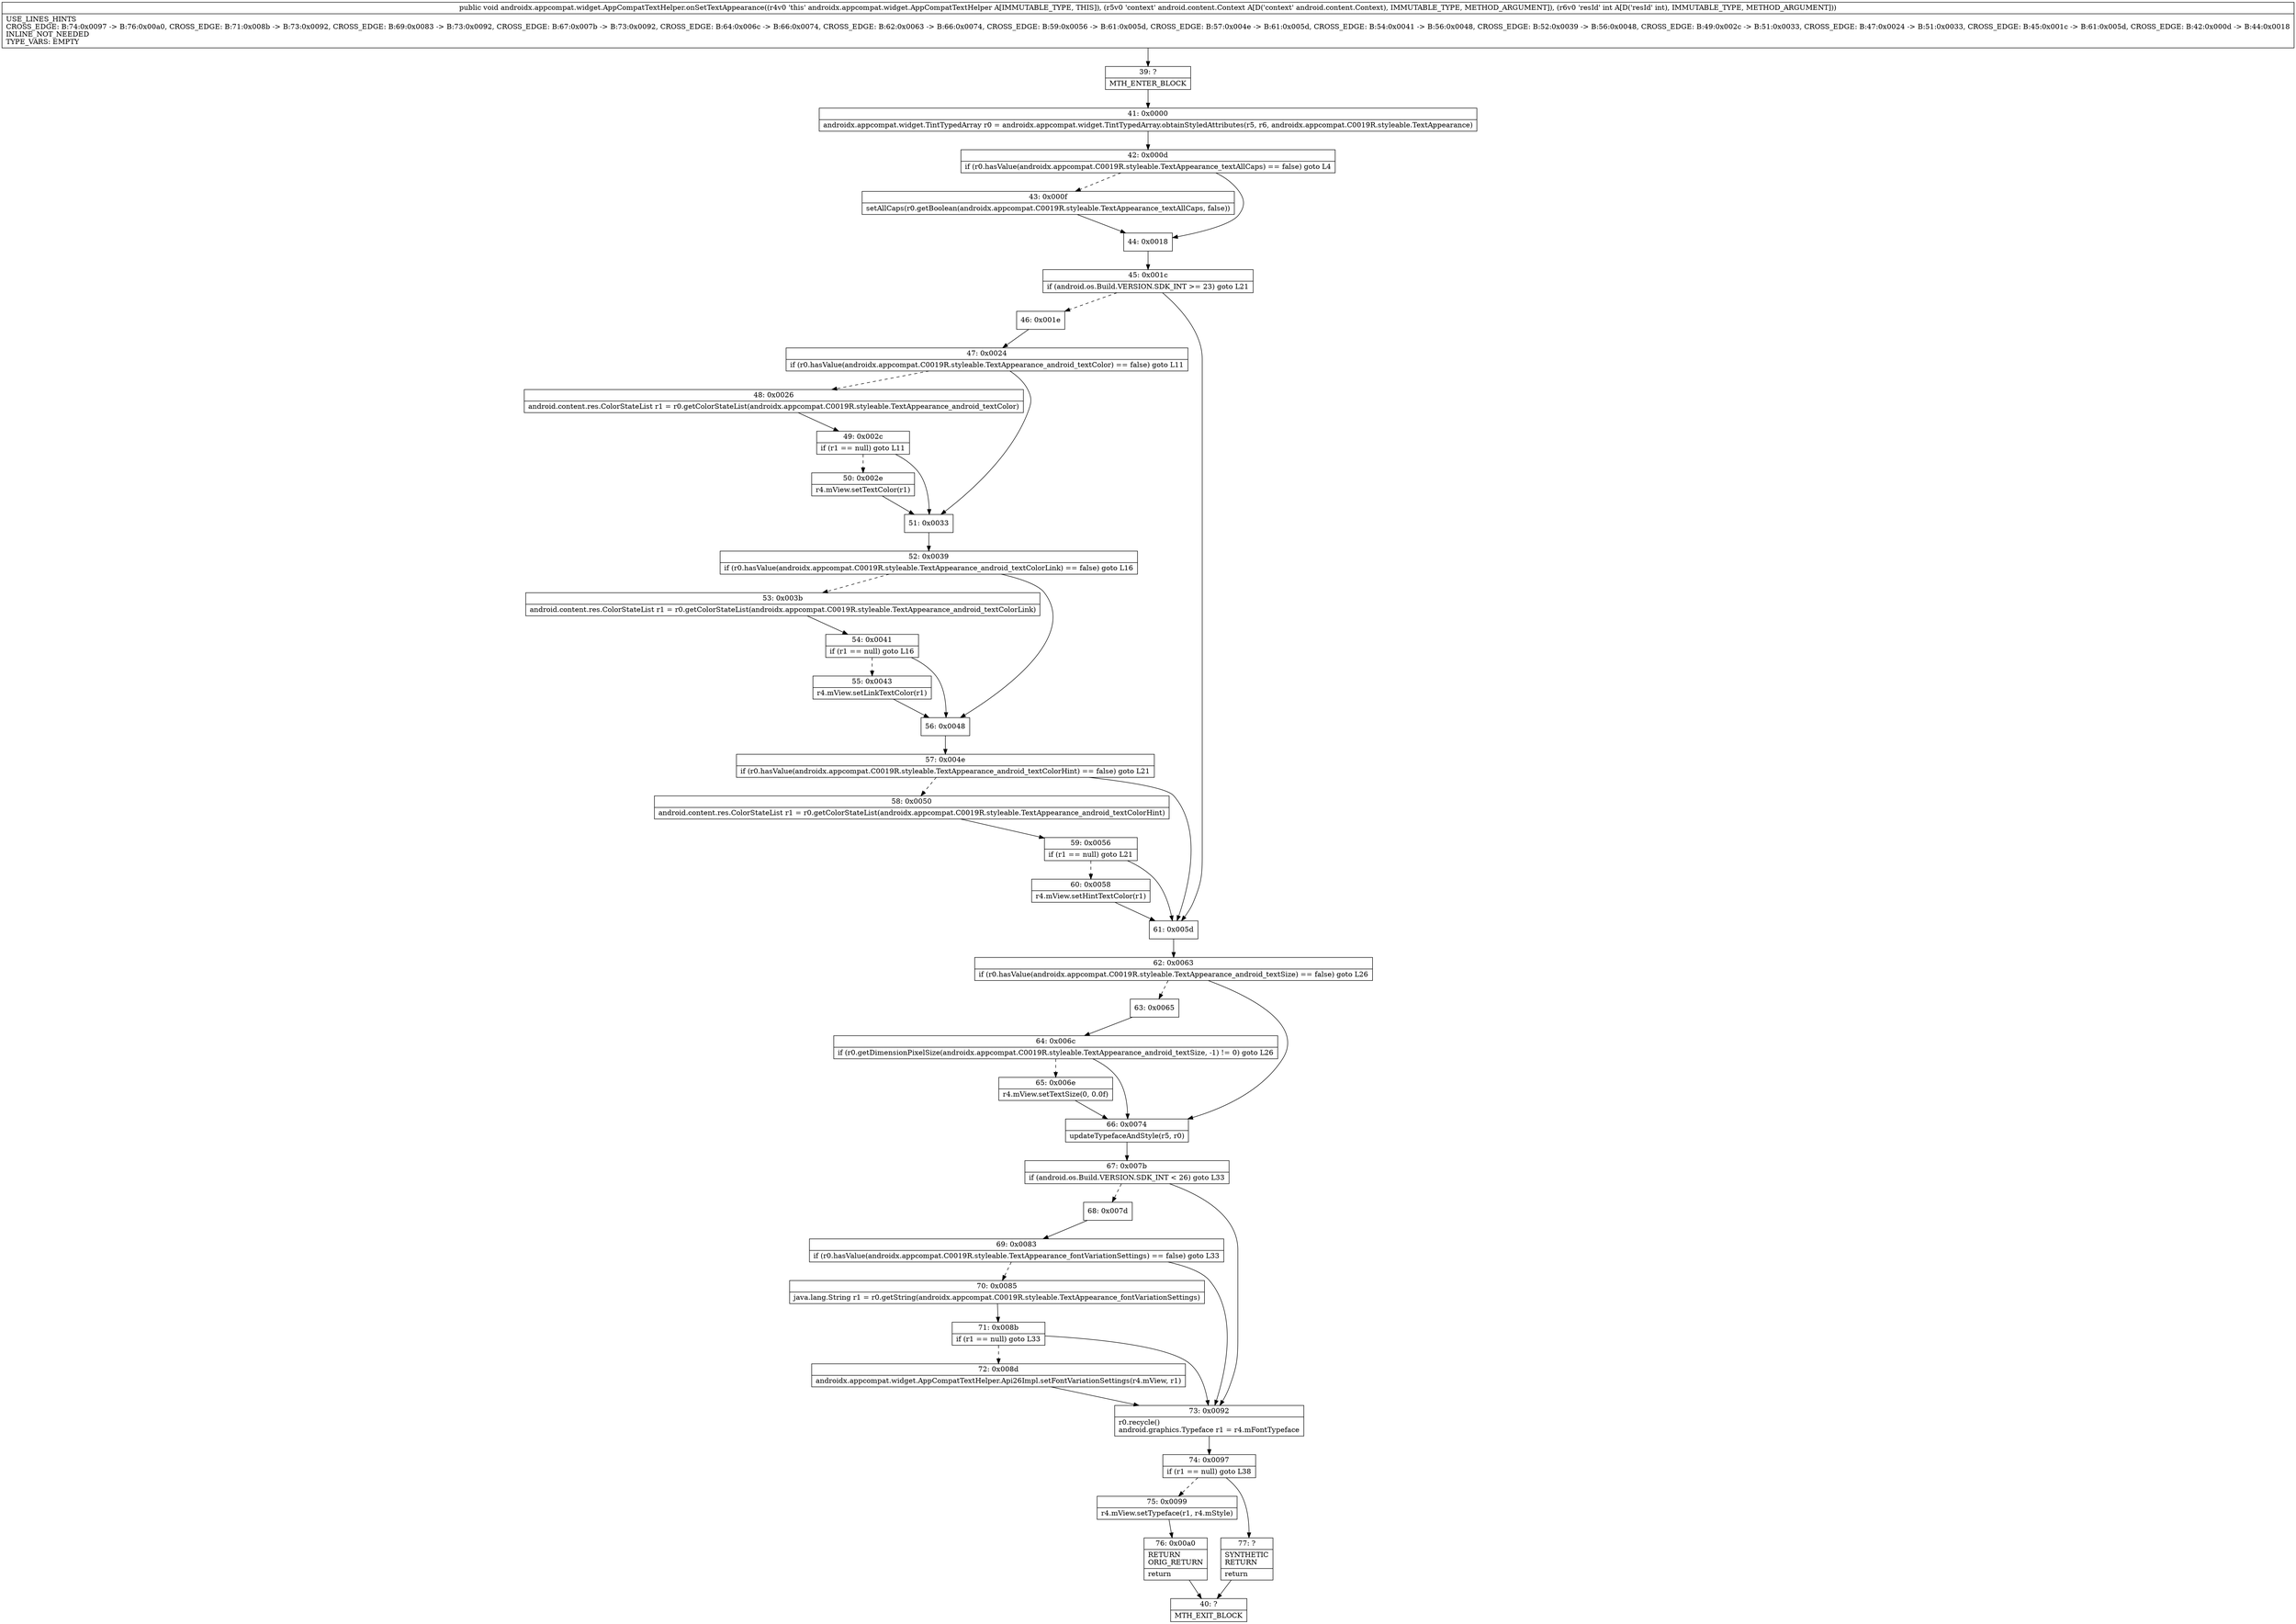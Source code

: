 digraph "CFG forandroidx.appcompat.widget.AppCompatTextHelper.onSetTextAppearance(Landroid\/content\/Context;I)V" {
Node_39 [shape=record,label="{39\:\ ?|MTH_ENTER_BLOCK\l}"];
Node_41 [shape=record,label="{41\:\ 0x0000|androidx.appcompat.widget.TintTypedArray r0 = androidx.appcompat.widget.TintTypedArray.obtainStyledAttributes(r5, r6, androidx.appcompat.C0019R.styleable.TextAppearance)\l}"];
Node_42 [shape=record,label="{42\:\ 0x000d|if (r0.hasValue(androidx.appcompat.C0019R.styleable.TextAppearance_textAllCaps) == false) goto L4\l}"];
Node_43 [shape=record,label="{43\:\ 0x000f|setAllCaps(r0.getBoolean(androidx.appcompat.C0019R.styleable.TextAppearance_textAllCaps, false))\l}"];
Node_44 [shape=record,label="{44\:\ 0x0018}"];
Node_45 [shape=record,label="{45\:\ 0x001c|if (android.os.Build.VERSION.SDK_INT \>= 23) goto L21\l}"];
Node_46 [shape=record,label="{46\:\ 0x001e}"];
Node_47 [shape=record,label="{47\:\ 0x0024|if (r0.hasValue(androidx.appcompat.C0019R.styleable.TextAppearance_android_textColor) == false) goto L11\l}"];
Node_48 [shape=record,label="{48\:\ 0x0026|android.content.res.ColorStateList r1 = r0.getColorStateList(androidx.appcompat.C0019R.styleable.TextAppearance_android_textColor)\l}"];
Node_49 [shape=record,label="{49\:\ 0x002c|if (r1 == null) goto L11\l}"];
Node_50 [shape=record,label="{50\:\ 0x002e|r4.mView.setTextColor(r1)\l}"];
Node_51 [shape=record,label="{51\:\ 0x0033}"];
Node_52 [shape=record,label="{52\:\ 0x0039|if (r0.hasValue(androidx.appcompat.C0019R.styleable.TextAppearance_android_textColorLink) == false) goto L16\l}"];
Node_53 [shape=record,label="{53\:\ 0x003b|android.content.res.ColorStateList r1 = r0.getColorStateList(androidx.appcompat.C0019R.styleable.TextAppearance_android_textColorLink)\l}"];
Node_54 [shape=record,label="{54\:\ 0x0041|if (r1 == null) goto L16\l}"];
Node_55 [shape=record,label="{55\:\ 0x0043|r4.mView.setLinkTextColor(r1)\l}"];
Node_56 [shape=record,label="{56\:\ 0x0048}"];
Node_57 [shape=record,label="{57\:\ 0x004e|if (r0.hasValue(androidx.appcompat.C0019R.styleable.TextAppearance_android_textColorHint) == false) goto L21\l}"];
Node_58 [shape=record,label="{58\:\ 0x0050|android.content.res.ColorStateList r1 = r0.getColorStateList(androidx.appcompat.C0019R.styleable.TextAppearance_android_textColorHint)\l}"];
Node_59 [shape=record,label="{59\:\ 0x0056|if (r1 == null) goto L21\l}"];
Node_60 [shape=record,label="{60\:\ 0x0058|r4.mView.setHintTextColor(r1)\l}"];
Node_61 [shape=record,label="{61\:\ 0x005d}"];
Node_62 [shape=record,label="{62\:\ 0x0063|if (r0.hasValue(androidx.appcompat.C0019R.styleable.TextAppearance_android_textSize) == false) goto L26\l}"];
Node_63 [shape=record,label="{63\:\ 0x0065}"];
Node_64 [shape=record,label="{64\:\ 0x006c|if (r0.getDimensionPixelSize(androidx.appcompat.C0019R.styleable.TextAppearance_android_textSize, \-1) != 0) goto L26\l}"];
Node_65 [shape=record,label="{65\:\ 0x006e|r4.mView.setTextSize(0, 0.0f)\l}"];
Node_66 [shape=record,label="{66\:\ 0x0074|updateTypefaceAndStyle(r5, r0)\l}"];
Node_67 [shape=record,label="{67\:\ 0x007b|if (android.os.Build.VERSION.SDK_INT \< 26) goto L33\l}"];
Node_68 [shape=record,label="{68\:\ 0x007d}"];
Node_69 [shape=record,label="{69\:\ 0x0083|if (r0.hasValue(androidx.appcompat.C0019R.styleable.TextAppearance_fontVariationSettings) == false) goto L33\l}"];
Node_70 [shape=record,label="{70\:\ 0x0085|java.lang.String r1 = r0.getString(androidx.appcompat.C0019R.styleable.TextAppearance_fontVariationSettings)\l}"];
Node_71 [shape=record,label="{71\:\ 0x008b|if (r1 == null) goto L33\l}"];
Node_72 [shape=record,label="{72\:\ 0x008d|androidx.appcompat.widget.AppCompatTextHelper.Api26Impl.setFontVariationSettings(r4.mView, r1)\l}"];
Node_73 [shape=record,label="{73\:\ 0x0092|r0.recycle()\landroid.graphics.Typeface r1 = r4.mFontTypeface\l}"];
Node_74 [shape=record,label="{74\:\ 0x0097|if (r1 == null) goto L38\l}"];
Node_75 [shape=record,label="{75\:\ 0x0099|r4.mView.setTypeface(r1, r4.mStyle)\l}"];
Node_76 [shape=record,label="{76\:\ 0x00a0|RETURN\lORIG_RETURN\l|return\l}"];
Node_40 [shape=record,label="{40\:\ ?|MTH_EXIT_BLOCK\l}"];
Node_77 [shape=record,label="{77\:\ ?|SYNTHETIC\lRETURN\l|return\l}"];
MethodNode[shape=record,label="{public void androidx.appcompat.widget.AppCompatTextHelper.onSetTextAppearance((r4v0 'this' androidx.appcompat.widget.AppCompatTextHelper A[IMMUTABLE_TYPE, THIS]), (r5v0 'context' android.content.Context A[D('context' android.content.Context), IMMUTABLE_TYPE, METHOD_ARGUMENT]), (r6v0 'resId' int A[D('resId' int), IMMUTABLE_TYPE, METHOD_ARGUMENT]))  | USE_LINES_HINTS\lCROSS_EDGE: B:74:0x0097 \-\> B:76:0x00a0, CROSS_EDGE: B:71:0x008b \-\> B:73:0x0092, CROSS_EDGE: B:69:0x0083 \-\> B:73:0x0092, CROSS_EDGE: B:67:0x007b \-\> B:73:0x0092, CROSS_EDGE: B:64:0x006c \-\> B:66:0x0074, CROSS_EDGE: B:62:0x0063 \-\> B:66:0x0074, CROSS_EDGE: B:59:0x0056 \-\> B:61:0x005d, CROSS_EDGE: B:57:0x004e \-\> B:61:0x005d, CROSS_EDGE: B:54:0x0041 \-\> B:56:0x0048, CROSS_EDGE: B:52:0x0039 \-\> B:56:0x0048, CROSS_EDGE: B:49:0x002c \-\> B:51:0x0033, CROSS_EDGE: B:47:0x0024 \-\> B:51:0x0033, CROSS_EDGE: B:45:0x001c \-\> B:61:0x005d, CROSS_EDGE: B:42:0x000d \-\> B:44:0x0018\lINLINE_NOT_NEEDED\lTYPE_VARS: EMPTY\l}"];
MethodNode -> Node_39;Node_39 -> Node_41;
Node_41 -> Node_42;
Node_42 -> Node_43[style=dashed];
Node_42 -> Node_44;
Node_43 -> Node_44;
Node_44 -> Node_45;
Node_45 -> Node_46[style=dashed];
Node_45 -> Node_61;
Node_46 -> Node_47;
Node_47 -> Node_48[style=dashed];
Node_47 -> Node_51;
Node_48 -> Node_49;
Node_49 -> Node_50[style=dashed];
Node_49 -> Node_51;
Node_50 -> Node_51;
Node_51 -> Node_52;
Node_52 -> Node_53[style=dashed];
Node_52 -> Node_56;
Node_53 -> Node_54;
Node_54 -> Node_55[style=dashed];
Node_54 -> Node_56;
Node_55 -> Node_56;
Node_56 -> Node_57;
Node_57 -> Node_58[style=dashed];
Node_57 -> Node_61;
Node_58 -> Node_59;
Node_59 -> Node_60[style=dashed];
Node_59 -> Node_61;
Node_60 -> Node_61;
Node_61 -> Node_62;
Node_62 -> Node_63[style=dashed];
Node_62 -> Node_66;
Node_63 -> Node_64;
Node_64 -> Node_65[style=dashed];
Node_64 -> Node_66;
Node_65 -> Node_66;
Node_66 -> Node_67;
Node_67 -> Node_68[style=dashed];
Node_67 -> Node_73;
Node_68 -> Node_69;
Node_69 -> Node_70[style=dashed];
Node_69 -> Node_73;
Node_70 -> Node_71;
Node_71 -> Node_72[style=dashed];
Node_71 -> Node_73;
Node_72 -> Node_73;
Node_73 -> Node_74;
Node_74 -> Node_75[style=dashed];
Node_74 -> Node_77;
Node_75 -> Node_76;
Node_76 -> Node_40;
Node_77 -> Node_40;
}

